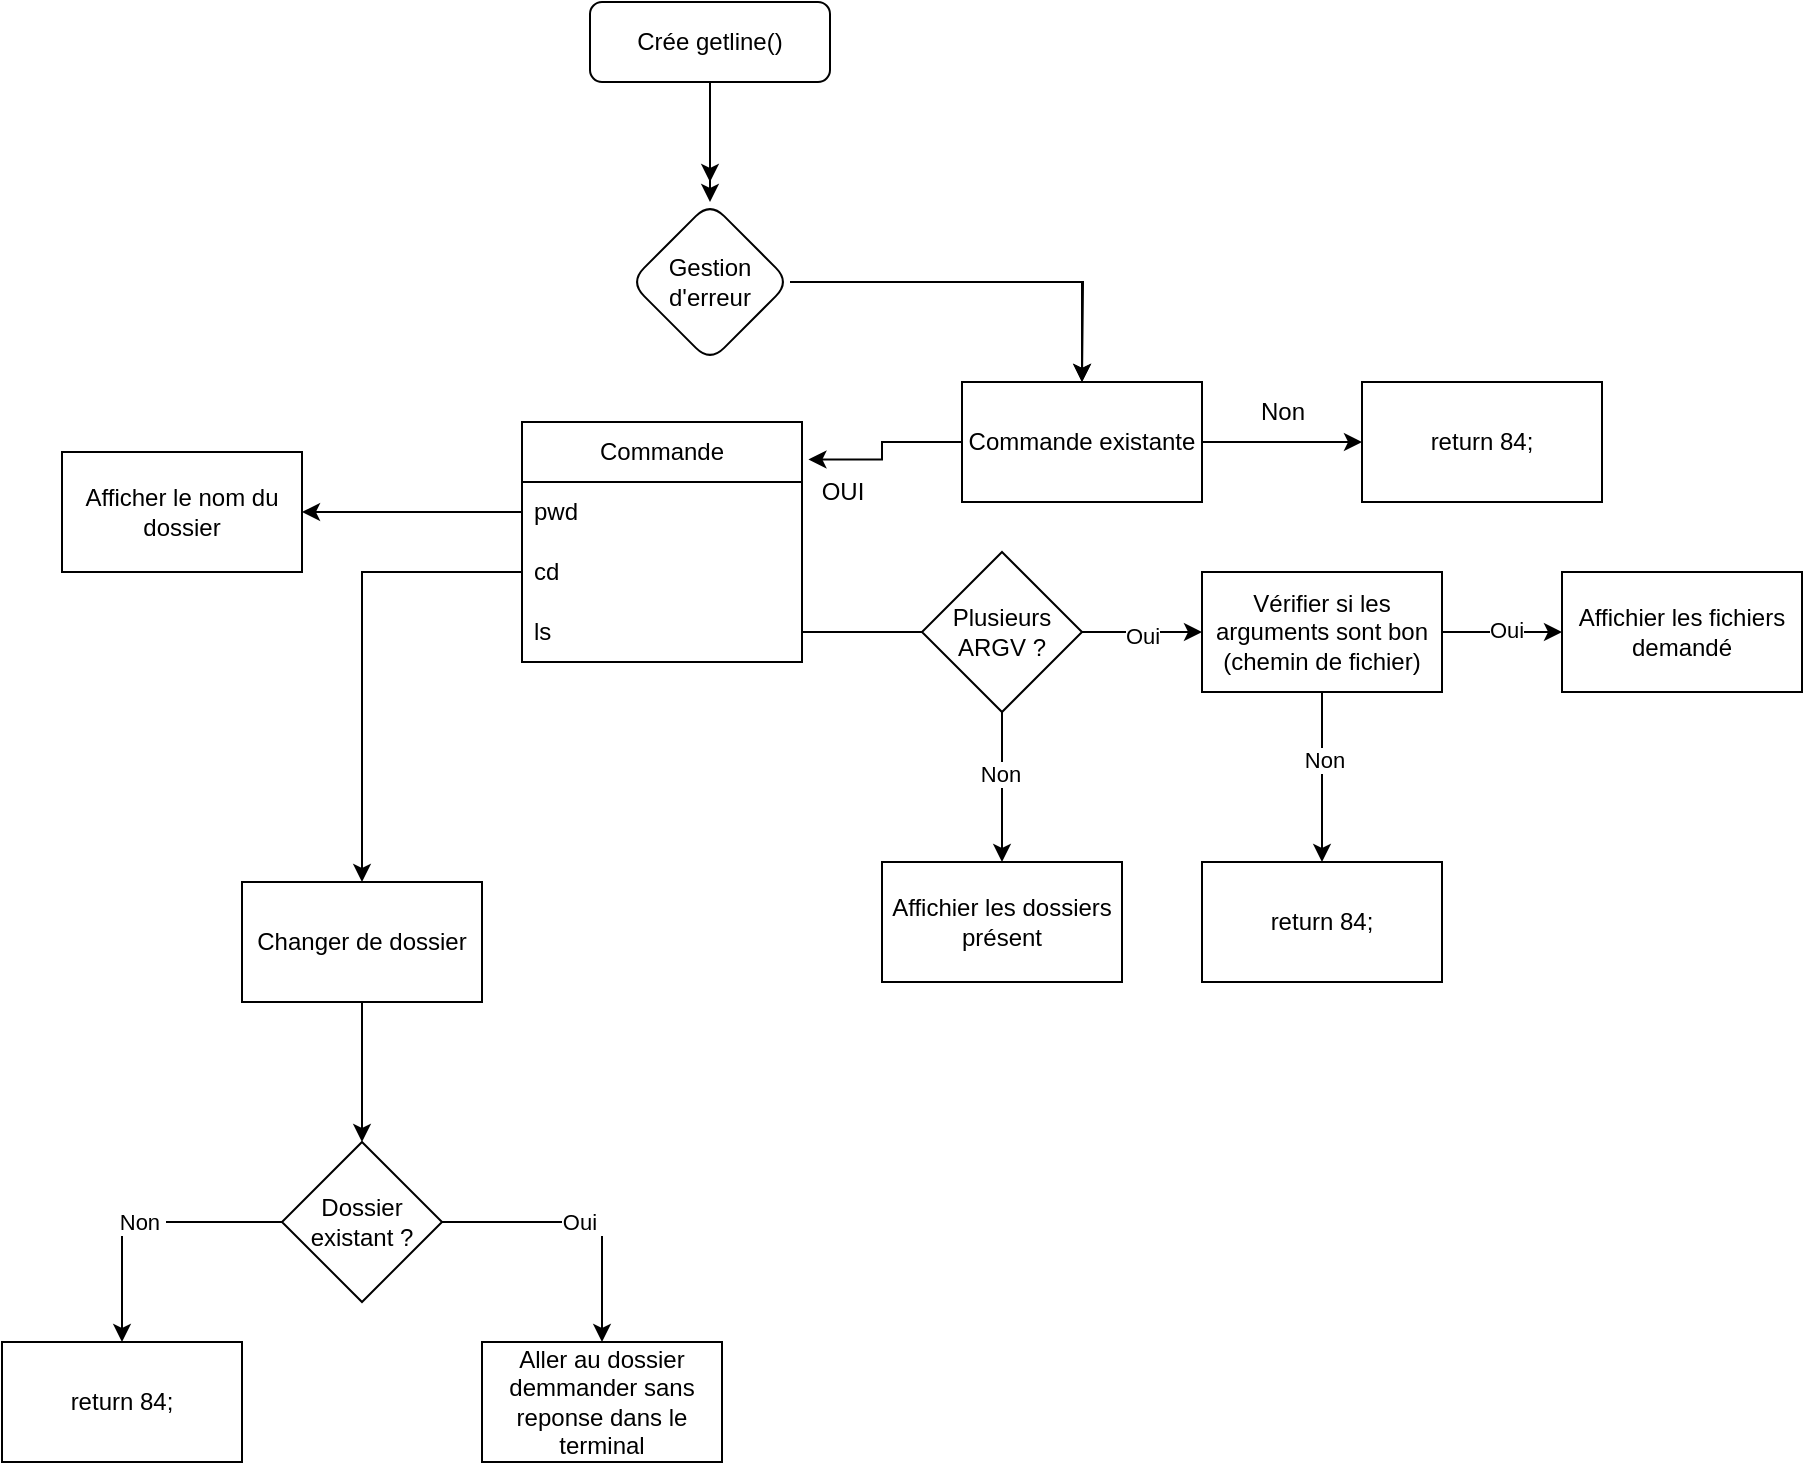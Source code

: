 <mxfile version="23.1.2" type="github">
  <diagram id="C5RBs43oDa-KdzZeNtuy" name="Page-1">
    <mxGraphModel dx="2206" dy="1218" grid="1" gridSize="10" guides="1" tooltips="1" connect="1" arrows="1" fold="1" page="1" pageScale="1" pageWidth="827" pageHeight="1169" math="0" shadow="0">
      <root>
        <mxCell id="WIyWlLk6GJQsqaUBKTNV-0" />
        <mxCell id="WIyWlLk6GJQsqaUBKTNV-1" parent="WIyWlLk6GJQsqaUBKTNV-0" />
        <mxCell id="2voUpUfqnawL9rYCt0K4-2" style="edgeStyle=orthogonalEdgeStyle;rounded=0;orthogonalLoop=1;jettySize=auto;html=1;" edge="1" parent="WIyWlLk6GJQsqaUBKTNV-1" source="WIyWlLk6GJQsqaUBKTNV-3">
          <mxGeometry relative="1" as="geometry">
            <mxPoint x="414" y="140" as="targetPoint" />
          </mxGeometry>
        </mxCell>
        <mxCell id="2voUpUfqnawL9rYCt0K4-10" value="" style="edgeStyle=orthogonalEdgeStyle;rounded=0;orthogonalLoop=1;jettySize=auto;html=1;" edge="1" parent="WIyWlLk6GJQsqaUBKTNV-1" source="WIyWlLk6GJQsqaUBKTNV-3" target="2voUpUfqnawL9rYCt0K4-9">
          <mxGeometry relative="1" as="geometry" />
        </mxCell>
        <mxCell id="WIyWlLk6GJQsqaUBKTNV-3" value="Crée getline()" style="rounded=1;whiteSpace=wrap;html=1;fontSize=12;glass=0;strokeWidth=1;shadow=0;" parent="WIyWlLk6GJQsqaUBKTNV-1" vertex="1">
          <mxGeometry x="354" y="50" width="120" height="40" as="geometry" />
        </mxCell>
        <mxCell id="2voUpUfqnawL9rYCt0K4-11" style="edgeStyle=orthogonalEdgeStyle;rounded=0;orthogonalLoop=1;jettySize=auto;html=1;" edge="1" parent="WIyWlLk6GJQsqaUBKTNV-1" source="2voUpUfqnawL9rYCt0K4-9">
          <mxGeometry relative="1" as="geometry">
            <mxPoint x="600" y="240" as="targetPoint" />
          </mxGeometry>
        </mxCell>
        <mxCell id="2voUpUfqnawL9rYCt0K4-13" value="" style="edgeStyle=orthogonalEdgeStyle;rounded=0;orthogonalLoop=1;jettySize=auto;html=1;" edge="1" parent="WIyWlLk6GJQsqaUBKTNV-1" source="2voUpUfqnawL9rYCt0K4-9" target="2voUpUfqnawL9rYCt0K4-12">
          <mxGeometry relative="1" as="geometry" />
        </mxCell>
        <mxCell id="2voUpUfqnawL9rYCt0K4-9" value="Gestion d&#39;erreur" style="rhombus;whiteSpace=wrap;html=1;rounded=1;glass=0;strokeWidth=1;shadow=0;" vertex="1" parent="WIyWlLk6GJQsqaUBKTNV-1">
          <mxGeometry x="374" y="150" width="80" height="80" as="geometry" />
        </mxCell>
        <mxCell id="2voUpUfqnawL9rYCt0K4-15" value="" style="edgeStyle=orthogonalEdgeStyle;rounded=0;orthogonalLoop=1;jettySize=auto;html=1;entryX=1.023;entryY=0.156;entryDx=0;entryDy=0;entryPerimeter=0;" edge="1" parent="WIyWlLk6GJQsqaUBKTNV-1" source="2voUpUfqnawL9rYCt0K4-12" target="2voUpUfqnawL9rYCt0K4-20">
          <mxGeometry relative="1" as="geometry">
            <mxPoint x="460" y="270" as="targetPoint" />
          </mxGeometry>
        </mxCell>
        <mxCell id="2voUpUfqnawL9rYCt0K4-18" value="" style="edgeStyle=orthogonalEdgeStyle;rounded=0;orthogonalLoop=1;jettySize=auto;html=1;" edge="1" parent="WIyWlLk6GJQsqaUBKTNV-1" source="2voUpUfqnawL9rYCt0K4-12" target="2voUpUfqnawL9rYCt0K4-17">
          <mxGeometry relative="1" as="geometry" />
        </mxCell>
        <mxCell id="2voUpUfqnawL9rYCt0K4-12" value="Commande existante" style="whiteSpace=wrap;html=1;rounded=1;glass=0;strokeWidth=1;shadow=0;arcSize=0;" vertex="1" parent="WIyWlLk6GJQsqaUBKTNV-1">
          <mxGeometry x="540" y="240" width="120" height="60" as="geometry" />
        </mxCell>
        <mxCell id="2voUpUfqnawL9rYCt0K4-16" value="OUI" style="text;html=1;align=center;verticalAlign=middle;resizable=0;points=[];autosize=1;strokeColor=none;fillColor=none;" vertex="1" parent="WIyWlLk6GJQsqaUBKTNV-1">
          <mxGeometry x="460" y="280" width="40" height="30" as="geometry" />
        </mxCell>
        <mxCell id="2voUpUfqnawL9rYCt0K4-17" value="return 84;" style="whiteSpace=wrap;html=1;rounded=1;glass=0;strokeWidth=1;shadow=0;arcSize=0;" vertex="1" parent="WIyWlLk6GJQsqaUBKTNV-1">
          <mxGeometry x="740" y="240" width="120" height="60" as="geometry" />
        </mxCell>
        <mxCell id="2voUpUfqnawL9rYCt0K4-19" value="Non" style="text;html=1;align=center;verticalAlign=middle;resizable=0;points=[];autosize=1;strokeColor=none;fillColor=none;" vertex="1" parent="WIyWlLk6GJQsqaUBKTNV-1">
          <mxGeometry x="675" y="240" width="50" height="30" as="geometry" />
        </mxCell>
        <mxCell id="2voUpUfqnawL9rYCt0K4-20" value="Commande" style="swimlane;fontStyle=0;childLayout=stackLayout;horizontal=1;startSize=30;horizontalStack=0;resizeParent=1;resizeParentMax=0;resizeLast=0;collapsible=1;marginBottom=0;whiteSpace=wrap;html=1;" vertex="1" parent="WIyWlLk6GJQsqaUBKTNV-1">
          <mxGeometry x="320" y="260" width="140" height="120" as="geometry" />
        </mxCell>
        <mxCell id="2voUpUfqnawL9rYCt0K4-21" value="pwd" style="text;strokeColor=none;fillColor=none;align=left;verticalAlign=middle;spacingLeft=4;spacingRight=4;overflow=hidden;points=[[0,0.5],[1,0.5]];portConstraint=eastwest;rotatable=0;whiteSpace=wrap;html=1;" vertex="1" parent="2voUpUfqnawL9rYCt0K4-20">
          <mxGeometry y="30" width="140" height="30" as="geometry" />
        </mxCell>
        <mxCell id="2voUpUfqnawL9rYCt0K4-22" value="cd" style="text;strokeColor=none;fillColor=none;align=left;verticalAlign=middle;spacingLeft=4;spacingRight=4;overflow=hidden;points=[[0,0.5],[1,0.5]];portConstraint=eastwest;rotatable=0;whiteSpace=wrap;html=1;" vertex="1" parent="2voUpUfqnawL9rYCt0K4-20">
          <mxGeometry y="60" width="140" height="30" as="geometry" />
        </mxCell>
        <mxCell id="2voUpUfqnawL9rYCt0K4-23" value="ls" style="text;strokeColor=none;fillColor=none;align=left;verticalAlign=middle;spacingLeft=4;spacingRight=4;overflow=hidden;points=[[0,0.5],[1,0.5]];portConstraint=eastwest;rotatable=0;whiteSpace=wrap;html=1;" vertex="1" parent="2voUpUfqnawL9rYCt0K4-20">
          <mxGeometry y="90" width="140" height="30" as="geometry" />
        </mxCell>
        <mxCell id="2voUpUfqnawL9rYCt0K4-25" value="Afficher le nom du dossier" style="rounded=0;whiteSpace=wrap;html=1;" vertex="1" parent="WIyWlLk6GJQsqaUBKTNV-1">
          <mxGeometry x="90" y="275" width="120" height="60" as="geometry" />
        </mxCell>
        <mxCell id="2voUpUfqnawL9rYCt0K4-39" value="" style="edgeStyle=orthogonalEdgeStyle;rounded=0;orthogonalLoop=1;jettySize=auto;html=1;" edge="1" parent="WIyWlLk6GJQsqaUBKTNV-1" source="2voUpUfqnawL9rYCt0K4-26" target="2voUpUfqnawL9rYCt0K4-38">
          <mxGeometry relative="1" as="geometry" />
        </mxCell>
        <mxCell id="2voUpUfqnawL9rYCt0K4-26" value="Changer de dossier" style="rounded=0;whiteSpace=wrap;html=1;" vertex="1" parent="WIyWlLk6GJQsqaUBKTNV-1">
          <mxGeometry x="180" y="490" width="120" height="60" as="geometry" />
        </mxCell>
        <mxCell id="2voUpUfqnawL9rYCt0K4-27" style="edgeStyle=orthogonalEdgeStyle;rounded=0;orthogonalLoop=1;jettySize=auto;html=1;" edge="1" parent="WIyWlLk6GJQsqaUBKTNV-1" source="2voUpUfqnawL9rYCt0K4-22" target="2voUpUfqnawL9rYCt0K4-26">
          <mxGeometry relative="1" as="geometry" />
        </mxCell>
        <mxCell id="2voUpUfqnawL9rYCt0K4-28" style="edgeStyle=orthogonalEdgeStyle;rounded=0;orthogonalLoop=1;jettySize=auto;html=1;" edge="1" parent="WIyWlLk6GJQsqaUBKTNV-1" source="2voUpUfqnawL9rYCt0K4-21" target="2voUpUfqnawL9rYCt0K4-25">
          <mxGeometry relative="1" as="geometry" />
        </mxCell>
        <mxCell id="2voUpUfqnawL9rYCt0K4-30" value="Affichier les dossiers présent" style="rounded=0;whiteSpace=wrap;html=1;" vertex="1" parent="WIyWlLk6GJQsqaUBKTNV-1">
          <mxGeometry x="500" y="480" width="120" height="60" as="geometry" />
        </mxCell>
        <mxCell id="2voUpUfqnawL9rYCt0K4-29" style="edgeStyle=orthogonalEdgeStyle;rounded=0;orthogonalLoop=1;jettySize=auto;html=1;" edge="1" parent="WIyWlLk6GJQsqaUBKTNV-1" source="2voUpUfqnawL9rYCt0K4-23" target="2voUpUfqnawL9rYCt0K4-30">
          <mxGeometry relative="1" as="geometry">
            <mxPoint x="560" y="480" as="targetPoint" />
          </mxGeometry>
        </mxCell>
        <mxCell id="2voUpUfqnawL9rYCt0K4-50" value="Non" style="edgeLabel;html=1;align=center;verticalAlign=middle;resizable=0;points=[];" vertex="1" connectable="0" parent="2voUpUfqnawL9rYCt0K4-29">
          <mxGeometry x="0.587" y="-1" relative="1" as="geometry">
            <mxPoint as="offset" />
          </mxGeometry>
        </mxCell>
        <mxCell id="2voUpUfqnawL9rYCt0K4-38" value="Dossier existant ?" style="rhombus;whiteSpace=wrap;html=1;rounded=0;" vertex="1" parent="WIyWlLk6GJQsqaUBKTNV-1">
          <mxGeometry x="200" y="620" width="80" height="80" as="geometry" />
        </mxCell>
        <mxCell id="2voUpUfqnawL9rYCt0K4-41" value="Aller au dossier demmander sans reponse dans le terminal" style="rounded=0;whiteSpace=wrap;html=1;" vertex="1" parent="WIyWlLk6GJQsqaUBKTNV-1">
          <mxGeometry x="300" y="720" width="120" height="60" as="geometry" />
        </mxCell>
        <mxCell id="2voUpUfqnawL9rYCt0K4-44" value="return 84;" style="rounded=0;whiteSpace=wrap;html=1;" vertex="1" parent="WIyWlLk6GJQsqaUBKTNV-1">
          <mxGeometry x="60" y="720" width="120" height="60" as="geometry" />
        </mxCell>
        <mxCell id="2voUpUfqnawL9rYCt0K4-45" value="Oui" style="endArrow=classic;html=1;rounded=0;exitX=1;exitY=0.5;exitDx=0;exitDy=0;entryX=0.5;entryY=0;entryDx=0;entryDy=0;" edge="1" parent="WIyWlLk6GJQsqaUBKTNV-1" source="2voUpUfqnawL9rYCt0K4-38" target="2voUpUfqnawL9rYCt0K4-41">
          <mxGeometry relative="1" as="geometry">
            <mxPoint x="310" y="659.62" as="sourcePoint" />
            <mxPoint x="410" y="659.62" as="targetPoint" />
            <Array as="points">
              <mxPoint x="360" y="660" />
            </Array>
          </mxGeometry>
        </mxCell>
        <mxCell id="2voUpUfqnawL9rYCt0K4-46" value="Oui&amp;nbsp;" style="edgeLabel;resizable=0;html=1;align=center;verticalAlign=middle;" connectable="0" vertex="1" parent="2voUpUfqnawL9rYCt0K4-45">
          <mxGeometry relative="1" as="geometry" />
        </mxCell>
        <mxCell id="2voUpUfqnawL9rYCt0K4-47" value="" style="endArrow=classic;html=1;rounded=0;exitX=0;exitY=0.5;exitDx=0;exitDy=0;entryX=0.5;entryY=0;entryDx=0;entryDy=0;" edge="1" parent="WIyWlLk6GJQsqaUBKTNV-1" source="2voUpUfqnawL9rYCt0K4-38" target="2voUpUfqnawL9rYCt0K4-44">
          <mxGeometry relative="1" as="geometry">
            <mxPoint x="420" y="580" as="sourcePoint" />
            <mxPoint x="520" y="580" as="targetPoint" />
            <Array as="points">
              <mxPoint x="120" y="660" />
            </Array>
          </mxGeometry>
        </mxCell>
        <mxCell id="2voUpUfqnawL9rYCt0K4-48" value="Non&amp;nbsp;" style="edgeLabel;resizable=0;html=1;align=center;verticalAlign=middle;" connectable="0" vertex="1" parent="2voUpUfqnawL9rYCt0K4-47">
          <mxGeometry relative="1" as="geometry" />
        </mxCell>
        <mxCell id="2voUpUfqnawL9rYCt0K4-52" value="" style="edgeStyle=orthogonalEdgeStyle;rounded=0;orthogonalLoop=1;jettySize=auto;html=1;" edge="1" parent="WIyWlLk6GJQsqaUBKTNV-1" source="2voUpUfqnawL9rYCt0K4-49" target="2voUpUfqnawL9rYCt0K4-51">
          <mxGeometry relative="1" as="geometry" />
        </mxCell>
        <mxCell id="2voUpUfqnawL9rYCt0K4-53" value="Oui" style="edgeLabel;html=1;align=center;verticalAlign=middle;resizable=0;points=[];" vertex="1" connectable="0" parent="2voUpUfqnawL9rYCt0K4-52">
          <mxGeometry x="0.003" y="-2" relative="1" as="geometry">
            <mxPoint as="offset" />
          </mxGeometry>
        </mxCell>
        <mxCell id="2voUpUfqnawL9rYCt0K4-49" value="Plusieurs ARGV ?" style="rhombus;whiteSpace=wrap;html=1;" vertex="1" parent="WIyWlLk6GJQsqaUBKTNV-1">
          <mxGeometry x="520" y="325" width="80" height="80" as="geometry" />
        </mxCell>
        <mxCell id="2voUpUfqnawL9rYCt0K4-55" value="" style="edgeStyle=orthogonalEdgeStyle;rounded=0;orthogonalLoop=1;jettySize=auto;html=1;" edge="1" parent="WIyWlLk6GJQsqaUBKTNV-1" source="2voUpUfqnawL9rYCt0K4-51" target="2voUpUfqnawL9rYCt0K4-54">
          <mxGeometry relative="1" as="geometry" />
        </mxCell>
        <mxCell id="2voUpUfqnawL9rYCt0K4-56" value="Oui" style="edgeLabel;html=1;align=center;verticalAlign=middle;resizable=0;points=[];" vertex="1" connectable="0" parent="2voUpUfqnawL9rYCt0K4-55">
          <mxGeometry x="0.06" y="1" relative="1" as="geometry">
            <mxPoint as="offset" />
          </mxGeometry>
        </mxCell>
        <mxCell id="2voUpUfqnawL9rYCt0K4-58" value="" style="edgeStyle=orthogonalEdgeStyle;rounded=0;orthogonalLoop=1;jettySize=auto;html=1;" edge="1" parent="WIyWlLk6GJQsqaUBKTNV-1" source="2voUpUfqnawL9rYCt0K4-51" target="2voUpUfqnawL9rYCt0K4-57">
          <mxGeometry relative="1" as="geometry" />
        </mxCell>
        <mxCell id="2voUpUfqnawL9rYCt0K4-59" value="Non" style="edgeLabel;html=1;align=center;verticalAlign=middle;resizable=0;points=[];" vertex="1" connectable="0" parent="2voUpUfqnawL9rYCt0K4-58">
          <mxGeometry x="-0.196" y="1" relative="1" as="geometry">
            <mxPoint as="offset" />
          </mxGeometry>
        </mxCell>
        <mxCell id="2voUpUfqnawL9rYCt0K4-51" value="Vérifier si les arguments sont bon (chemin de fichier)" style="whiteSpace=wrap;html=1;" vertex="1" parent="WIyWlLk6GJQsqaUBKTNV-1">
          <mxGeometry x="660" y="335" width="120" height="60" as="geometry" />
        </mxCell>
        <mxCell id="2voUpUfqnawL9rYCt0K4-54" value="Affichier les fichiers demandé" style="whiteSpace=wrap;html=1;" vertex="1" parent="WIyWlLk6GJQsqaUBKTNV-1">
          <mxGeometry x="840" y="335" width="120" height="60" as="geometry" />
        </mxCell>
        <mxCell id="2voUpUfqnawL9rYCt0K4-57" value="return 84;" style="whiteSpace=wrap;html=1;" vertex="1" parent="WIyWlLk6GJQsqaUBKTNV-1">
          <mxGeometry x="660" y="480" width="120" height="60" as="geometry" />
        </mxCell>
      </root>
    </mxGraphModel>
  </diagram>
</mxfile>
